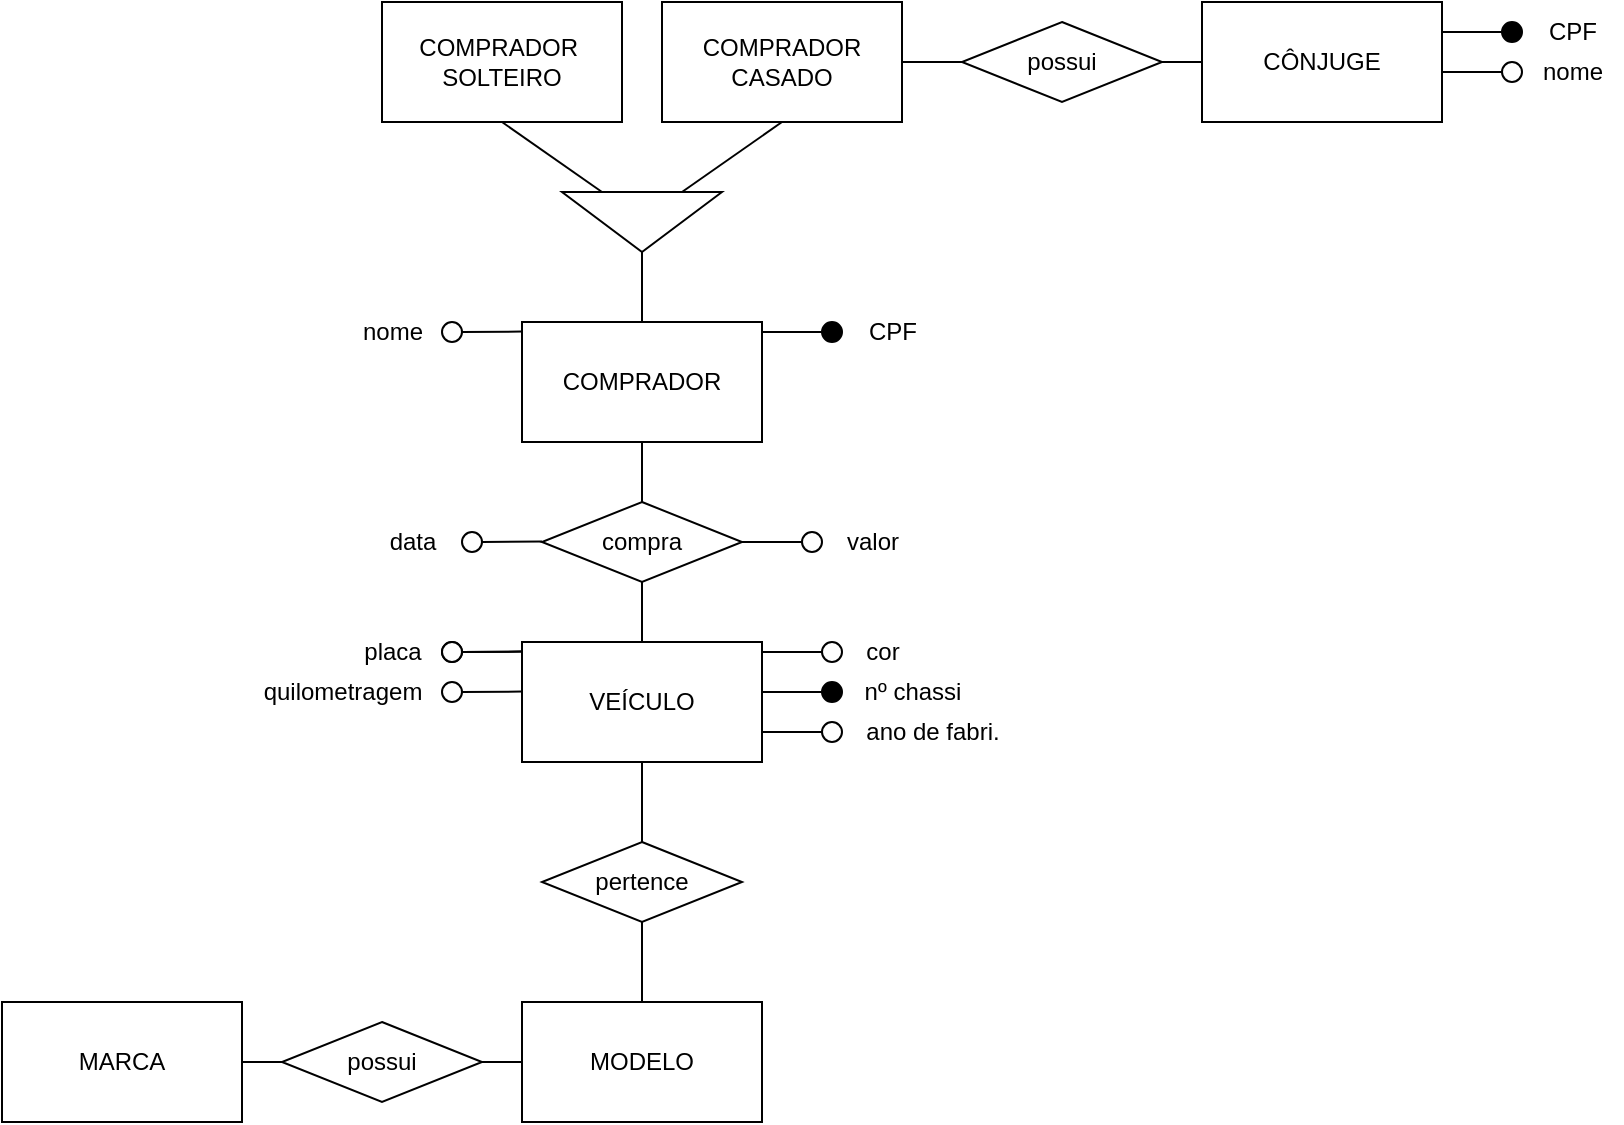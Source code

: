 <mxfile version="21.1.8" type="github">
  <diagram name="Página-1" id="4UaUJJysQdIBshk8qY5e">
    <mxGraphModel dx="1567" dy="920" grid="1" gridSize="10" guides="1" tooltips="1" connect="1" arrows="1" fold="1" page="1" pageScale="1" pageWidth="827" pageHeight="1169" math="0" shadow="0">
      <root>
        <mxCell id="0" />
        <mxCell id="1" parent="0" />
        <mxCell id="hFmW_snhWWxlQv_i0Dny-33" value="MARCA" style="rounded=0;whiteSpace=wrap;html=1;" vertex="1" parent="1">
          <mxGeometry x="40" y="650" width="120" height="60" as="geometry" />
        </mxCell>
        <mxCell id="hFmW_snhWWxlQv_i0Dny-36" value="MODELO" style="rounded=0;whiteSpace=wrap;html=1;" vertex="1" parent="1">
          <mxGeometry x="300" y="650" width="120" height="60" as="geometry" />
        </mxCell>
        <mxCell id="hFmW_snhWWxlQv_i0Dny-57" value="pertence" style="rhombus;whiteSpace=wrap;html=1;" vertex="1" parent="1">
          <mxGeometry x="310" y="570" width="100" height="40" as="geometry" />
        </mxCell>
        <mxCell id="hFmW_snhWWxlQv_i0Dny-58" value="" style="endArrow=none;html=1;rounded=0;entryX=0.5;entryY=1;entryDx=0;entryDy=0;exitX=0.5;exitY=0;exitDx=0;exitDy=0;" edge="1" parent="1" source="hFmW_snhWWxlQv_i0Dny-57" target="hFmW_snhWWxlQv_i0Dny-37">
          <mxGeometry width="50" height="50" relative="1" as="geometry">
            <mxPoint x="420" y="690" as="sourcePoint" />
            <mxPoint x="470" y="640" as="targetPoint" />
          </mxGeometry>
        </mxCell>
        <mxCell id="hFmW_snhWWxlQv_i0Dny-59" value="" style="endArrow=none;html=1;rounded=0;entryX=0.5;entryY=1;entryDx=0;entryDy=0;exitX=0.5;exitY=0;exitDx=0;exitDy=0;" edge="1" parent="1" source="hFmW_snhWWxlQv_i0Dny-36" target="hFmW_snhWWxlQv_i0Dny-57">
          <mxGeometry width="50" height="50" relative="1" as="geometry">
            <mxPoint x="420" y="690" as="sourcePoint" />
            <mxPoint x="470" y="640" as="targetPoint" />
          </mxGeometry>
        </mxCell>
        <mxCell id="hFmW_snhWWxlQv_i0Dny-60" value="possui" style="rhombus;whiteSpace=wrap;html=1;" vertex="1" parent="1">
          <mxGeometry x="180" y="660" width="100" height="40" as="geometry" />
        </mxCell>
        <mxCell id="hFmW_snhWWxlQv_i0Dny-61" value="" style="endArrow=none;html=1;rounded=0;entryX=1;entryY=0.5;entryDx=0;entryDy=0;exitX=0;exitY=0.5;exitDx=0;exitDy=0;" edge="1" parent="1" source="hFmW_snhWWxlQv_i0Dny-36" target="hFmW_snhWWxlQv_i0Dny-60">
          <mxGeometry width="50" height="50" relative="1" as="geometry">
            <mxPoint x="430" y="740" as="sourcePoint" />
            <mxPoint x="480" y="690" as="targetPoint" />
          </mxGeometry>
        </mxCell>
        <mxCell id="hFmW_snhWWxlQv_i0Dny-62" value="" style="endArrow=none;html=1;rounded=0;entryX=1;entryY=0.5;entryDx=0;entryDy=0;exitX=0;exitY=0.5;exitDx=0;exitDy=0;" edge="1" parent="1" source="hFmW_snhWWxlQv_i0Dny-60" target="hFmW_snhWWxlQv_i0Dny-33">
          <mxGeometry width="50" height="50" relative="1" as="geometry">
            <mxPoint x="430" y="740" as="sourcePoint" />
            <mxPoint x="160" y="680" as="targetPoint" />
          </mxGeometry>
        </mxCell>
        <mxCell id="hFmW_snhWWxlQv_i0Dny-63" value="" style="group" vertex="1" connectable="0" parent="1">
          <mxGeometry x="160" y="460" width="390" height="70" as="geometry" />
        </mxCell>
        <mxCell id="hFmW_snhWWxlQv_i0Dny-37" value="VEÍCULO" style="rounded=0;whiteSpace=wrap;html=1;" vertex="1" parent="hFmW_snhWWxlQv_i0Dny-63">
          <mxGeometry x="140" y="10" width="120" height="60" as="geometry" />
        </mxCell>
        <mxCell id="hFmW_snhWWxlQv_i0Dny-38" value="" style="endArrow=none;html=1;rounded=0;entryX=0.5;entryY=1;entryDx=0;entryDy=0;exitX=0.375;exitY=0;exitDx=0;exitDy=0;exitPerimeter=0;" edge="1" parent="hFmW_snhWWxlQv_i0Dny-63">
          <mxGeometry width="50" height="50" relative="1" as="geometry">
            <mxPoint x="285" y="10" as="sourcePoint" />
            <mxPoint x="285" y="10" as="targetPoint" />
          </mxGeometry>
        </mxCell>
        <mxCell id="hFmW_snhWWxlQv_i0Dny-39" value="" style="ellipse;whiteSpace=wrap;html=1;aspect=fixed;" vertex="1" parent="hFmW_snhWWxlQv_i0Dny-63">
          <mxGeometry x="290" y="10" width="10" height="10" as="geometry" />
        </mxCell>
        <mxCell id="hFmW_snhWWxlQv_i0Dny-40" value="" style="endArrow=none;html=1;rounded=0;exitX=1;exitY=0.25;exitDx=0;exitDy=0;entryX=0;entryY=0.5;entryDx=0;entryDy=0;" edge="1" parent="hFmW_snhWWxlQv_i0Dny-63" target="hFmW_snhWWxlQv_i0Dny-39">
          <mxGeometry width="50" height="50" relative="1" as="geometry">
            <mxPoint x="260" y="15" as="sourcePoint" />
            <mxPoint x="295" y="15" as="targetPoint" />
          </mxGeometry>
        </mxCell>
        <mxCell id="hFmW_snhWWxlQv_i0Dny-42" value="" style="ellipse;whiteSpace=wrap;html=1;aspect=fixed;fillColor=#000000;" vertex="1" parent="hFmW_snhWWxlQv_i0Dny-63">
          <mxGeometry x="290" y="30" width="10" height="10" as="geometry" />
        </mxCell>
        <mxCell id="hFmW_snhWWxlQv_i0Dny-43" value="" style="endArrow=none;html=1;rounded=0;exitX=1;exitY=0.25;exitDx=0;exitDy=0;entryX=0;entryY=0.5;entryDx=0;entryDy=0;" edge="1" parent="hFmW_snhWWxlQv_i0Dny-63" target="hFmW_snhWWxlQv_i0Dny-42">
          <mxGeometry width="50" height="50" relative="1" as="geometry">
            <mxPoint x="260" y="35" as="sourcePoint" />
            <mxPoint x="295" y="35" as="targetPoint" />
          </mxGeometry>
        </mxCell>
        <mxCell id="hFmW_snhWWxlQv_i0Dny-45" value="" style="ellipse;whiteSpace=wrap;html=1;aspect=fixed;" vertex="1" parent="hFmW_snhWWxlQv_i0Dny-63">
          <mxGeometry x="290" y="50" width="10" height="10" as="geometry" />
        </mxCell>
        <mxCell id="hFmW_snhWWxlQv_i0Dny-46" value="" style="endArrow=none;html=1;rounded=0;exitX=1;exitY=0.25;exitDx=0;exitDy=0;entryX=0;entryY=0.5;entryDx=0;entryDy=0;" edge="1" parent="hFmW_snhWWxlQv_i0Dny-63" target="hFmW_snhWWxlQv_i0Dny-45">
          <mxGeometry width="50" height="50" relative="1" as="geometry">
            <mxPoint x="260" y="55" as="sourcePoint" />
            <mxPoint x="295" y="55" as="targetPoint" />
          </mxGeometry>
        </mxCell>
        <mxCell id="hFmW_snhWWxlQv_i0Dny-48" value="" style="ellipse;whiteSpace=wrap;html=1;aspect=fixed;fontStyle=1" vertex="1" parent="hFmW_snhWWxlQv_i0Dny-63">
          <mxGeometry x="100" y="10" width="10" height="10" as="geometry" />
        </mxCell>
        <mxCell id="hFmW_snhWWxlQv_i0Dny-49" value="" style="endArrow=none;html=1;rounded=0;exitX=1;exitY=0.5;exitDx=0;exitDy=0;entryX=0;entryY=0.5;entryDx=0;entryDy=0;fontStyle=1" edge="1" parent="hFmW_snhWWxlQv_i0Dny-63" source="hFmW_snhWWxlQv_i0Dny-48">
          <mxGeometry width="50" height="50" relative="1" as="geometry">
            <mxPoint x="110" y="14.8" as="sourcePoint" />
            <mxPoint x="140" y="14.8" as="targetPoint" />
          </mxGeometry>
        </mxCell>
        <mxCell id="hFmW_snhWWxlQv_i0Dny-50" value="placa" style="text;html=1;align=center;verticalAlign=middle;resizable=0;points=[];autosize=1;strokeColor=none;fillColor=none;" vertex="1" parent="hFmW_snhWWxlQv_i0Dny-63">
          <mxGeometry x="50" width="50" height="30" as="geometry" />
        </mxCell>
        <mxCell id="hFmW_snhWWxlQv_i0Dny-51" value="" style="ellipse;whiteSpace=wrap;html=1;aspect=fixed;" vertex="1" parent="hFmW_snhWWxlQv_i0Dny-63">
          <mxGeometry x="100" y="30" width="10" height="10" as="geometry" />
        </mxCell>
        <mxCell id="hFmW_snhWWxlQv_i0Dny-52" value="" style="endArrow=none;html=1;rounded=0;exitX=1;exitY=0.5;exitDx=0;exitDy=0;entryX=0;entryY=0.5;entryDx=0;entryDy=0;" edge="1" parent="hFmW_snhWWxlQv_i0Dny-63" source="hFmW_snhWWxlQv_i0Dny-51">
          <mxGeometry width="50" height="50" relative="1" as="geometry">
            <mxPoint x="110" y="34.8" as="sourcePoint" />
            <mxPoint x="140" y="34.8" as="targetPoint" />
          </mxGeometry>
        </mxCell>
        <mxCell id="hFmW_snhWWxlQv_i0Dny-53" value="quilometragem" style="text;html=1;align=center;verticalAlign=middle;resizable=0;points=[];autosize=1;strokeColor=none;fillColor=none;" vertex="1" parent="hFmW_snhWWxlQv_i0Dny-63">
          <mxGeometry y="20" width="100" height="30" as="geometry" />
        </mxCell>
        <mxCell id="hFmW_snhWWxlQv_i0Dny-54" value="" style="ellipse;whiteSpace=wrap;html=1;aspect=fixed;" vertex="1" parent="hFmW_snhWWxlQv_i0Dny-63">
          <mxGeometry x="100" y="10" width="10" height="10" as="geometry" />
        </mxCell>
        <mxCell id="hFmW_snhWWxlQv_i0Dny-55" value="" style="endArrow=none;html=1;rounded=0;exitX=1;exitY=0.5;exitDx=0;exitDy=0;entryX=0;entryY=0.5;entryDx=0;entryDy=0;" edge="1" parent="hFmW_snhWWxlQv_i0Dny-63" source="hFmW_snhWWxlQv_i0Dny-54">
          <mxGeometry width="50" height="50" relative="1" as="geometry">
            <mxPoint x="110" y="14.8" as="sourcePoint" />
            <mxPoint x="140" y="14.8" as="targetPoint" />
          </mxGeometry>
        </mxCell>
        <mxCell id="hFmW_snhWWxlQv_i0Dny-41" value="cor" style="text;html=1;align=center;verticalAlign=middle;resizable=0;points=[];autosize=1;strokeColor=none;fillColor=none;" vertex="1" parent="hFmW_snhWWxlQv_i0Dny-63">
          <mxGeometry x="300" width="40" height="30" as="geometry" />
        </mxCell>
        <mxCell id="hFmW_snhWWxlQv_i0Dny-44" value="nº chassi" style="text;html=1;align=center;verticalAlign=middle;resizable=0;points=[];autosize=1;strokeColor=none;fillColor=none;" vertex="1" parent="hFmW_snhWWxlQv_i0Dny-63">
          <mxGeometry x="300" y="20" width="70" height="30" as="geometry" />
        </mxCell>
        <mxCell id="hFmW_snhWWxlQv_i0Dny-47" value="ano de fabri." style="text;html=1;align=center;verticalAlign=middle;resizable=0;points=[];autosize=1;strokeColor=none;fillColor=none;" vertex="1" parent="hFmW_snhWWxlQv_i0Dny-63">
          <mxGeometry x="300" y="40" width="90" height="30" as="geometry" />
        </mxCell>
        <mxCell id="hFmW_snhWWxlQv_i0Dny-64" value="COMPRADOR" style="rounded=0;whiteSpace=wrap;html=1;" vertex="1" parent="1">
          <mxGeometry x="300" y="310" width="120" height="60" as="geometry" />
        </mxCell>
        <mxCell id="hFmW_snhWWxlQv_i0Dny-66" value="compra" style="rhombus;whiteSpace=wrap;html=1;" vertex="1" parent="1">
          <mxGeometry x="310" y="400" width="100" height="40" as="geometry" />
        </mxCell>
        <mxCell id="hFmW_snhWWxlQv_i0Dny-67" value="" style="endArrow=none;html=1;rounded=0;entryX=0.5;entryY=1;entryDx=0;entryDy=0;exitX=0.5;exitY=0;exitDx=0;exitDy=0;" edge="1" parent="1" source="hFmW_snhWWxlQv_i0Dny-66" target="hFmW_snhWWxlQv_i0Dny-64">
          <mxGeometry width="50" height="50" relative="1" as="geometry">
            <mxPoint x="470" y="430" as="sourcePoint" />
            <mxPoint x="520" y="380" as="targetPoint" />
          </mxGeometry>
        </mxCell>
        <mxCell id="hFmW_snhWWxlQv_i0Dny-68" value="" style="endArrow=none;html=1;rounded=0;entryX=0.5;entryY=1;entryDx=0;entryDy=0;exitX=0.5;exitY=0;exitDx=0;exitDy=0;" edge="1" parent="1" source="hFmW_snhWWxlQv_i0Dny-37" target="hFmW_snhWWxlQv_i0Dny-66">
          <mxGeometry width="50" height="50" relative="1" as="geometry">
            <mxPoint x="470" y="430" as="sourcePoint" />
            <mxPoint x="520" y="380" as="targetPoint" />
          </mxGeometry>
        </mxCell>
        <mxCell id="hFmW_snhWWxlQv_i0Dny-69" value="" style="ellipse;whiteSpace=wrap;html=1;aspect=fixed;" vertex="1" parent="1">
          <mxGeometry x="270" y="415" width="10" height="10" as="geometry" />
        </mxCell>
        <mxCell id="hFmW_snhWWxlQv_i0Dny-70" value="" style="endArrow=none;html=1;rounded=0;exitX=1;exitY=0.5;exitDx=0;exitDy=0;entryX=0;entryY=0.5;entryDx=0;entryDy=0;" edge="1" parent="1" source="hFmW_snhWWxlQv_i0Dny-69">
          <mxGeometry width="50" height="50" relative="1" as="geometry">
            <mxPoint x="280" y="419.8" as="sourcePoint" />
            <mxPoint x="310" y="419.8" as="targetPoint" />
          </mxGeometry>
        </mxCell>
        <mxCell id="hFmW_snhWWxlQv_i0Dny-71" value="data" style="text;html=1;align=center;verticalAlign=middle;resizable=0;points=[];autosize=1;strokeColor=none;fillColor=none;" vertex="1" parent="1">
          <mxGeometry x="220" y="405" width="50" height="30" as="geometry" />
        </mxCell>
        <mxCell id="hFmW_snhWWxlQv_i0Dny-72" value="" style="ellipse;whiteSpace=wrap;html=1;aspect=fixed;" vertex="1" parent="1">
          <mxGeometry x="440" y="415" width="10" height="10" as="geometry" />
        </mxCell>
        <mxCell id="hFmW_snhWWxlQv_i0Dny-73" value="" style="endArrow=none;html=1;rounded=0;exitX=1;exitY=0.25;exitDx=0;exitDy=0;entryX=0;entryY=0.5;entryDx=0;entryDy=0;" edge="1" parent="1" target="hFmW_snhWWxlQv_i0Dny-72">
          <mxGeometry width="50" height="50" relative="1" as="geometry">
            <mxPoint x="410" y="420" as="sourcePoint" />
            <mxPoint x="445" y="420" as="targetPoint" />
          </mxGeometry>
        </mxCell>
        <mxCell id="hFmW_snhWWxlQv_i0Dny-74" value="valor" style="text;html=1;align=center;verticalAlign=middle;resizable=0;points=[];autosize=1;strokeColor=none;fillColor=none;" vertex="1" parent="1">
          <mxGeometry x="450" y="405" width="50" height="30" as="geometry" />
        </mxCell>
        <mxCell id="hFmW_snhWWxlQv_i0Dny-76" value="" style="triangle;whiteSpace=wrap;html=1;rotation=90;" vertex="1" parent="1">
          <mxGeometry x="345" y="220" width="30" height="80" as="geometry" />
        </mxCell>
        <mxCell id="hFmW_snhWWxlQv_i0Dny-77" value="" style="endArrow=none;html=1;rounded=0;entryX=1;entryY=0.5;entryDx=0;entryDy=0;exitX=0.5;exitY=0;exitDx=0;exitDy=0;" edge="1" parent="1" source="hFmW_snhWWxlQv_i0Dny-64" target="hFmW_snhWWxlQv_i0Dny-76">
          <mxGeometry width="50" height="50" relative="1" as="geometry">
            <mxPoint x="440" y="330" as="sourcePoint" />
            <mxPoint x="490" y="280" as="targetPoint" />
          </mxGeometry>
        </mxCell>
        <mxCell id="hFmW_snhWWxlQv_i0Dny-78" value="COMPRADOR&amp;nbsp;&lt;br&gt;SOLTEIRO" style="rounded=0;whiteSpace=wrap;html=1;" vertex="1" parent="1">
          <mxGeometry x="230" y="150" width="120" height="60" as="geometry" />
        </mxCell>
        <mxCell id="hFmW_snhWWxlQv_i0Dny-79" value="COMPRADOR CASADO" style="rounded=0;whiteSpace=wrap;html=1;" vertex="1" parent="1">
          <mxGeometry x="370" y="150" width="120" height="60" as="geometry" />
        </mxCell>
        <mxCell id="hFmW_snhWWxlQv_i0Dny-80" value="" style="endArrow=none;html=1;rounded=0;entryX=0.5;entryY=1;entryDx=0;entryDy=0;exitX=0;exitY=0.25;exitDx=0;exitDy=0;" edge="1" parent="1" source="hFmW_snhWWxlQv_i0Dny-76" target="hFmW_snhWWxlQv_i0Dny-79">
          <mxGeometry width="50" height="50" relative="1" as="geometry">
            <mxPoint x="350" y="270" as="sourcePoint" />
            <mxPoint x="400" y="220" as="targetPoint" />
          </mxGeometry>
        </mxCell>
        <mxCell id="hFmW_snhWWxlQv_i0Dny-81" value="" style="endArrow=none;html=1;rounded=0;entryX=0.5;entryY=1;entryDx=0;entryDy=0;exitX=0;exitY=0.75;exitDx=0;exitDy=0;" edge="1" parent="1" source="hFmW_snhWWxlQv_i0Dny-76" target="hFmW_snhWWxlQv_i0Dny-78">
          <mxGeometry width="50" height="50" relative="1" as="geometry">
            <mxPoint x="350" y="270" as="sourcePoint" />
            <mxPoint x="400" y="220" as="targetPoint" />
          </mxGeometry>
        </mxCell>
        <mxCell id="hFmW_snhWWxlQv_i0Dny-83" value="" style="ellipse;whiteSpace=wrap;html=1;aspect=fixed;" vertex="1" parent="1">
          <mxGeometry x="260" y="310" width="10" height="10" as="geometry" />
        </mxCell>
        <mxCell id="hFmW_snhWWxlQv_i0Dny-84" value="" style="endArrow=none;html=1;rounded=0;exitX=1;exitY=0.5;exitDx=0;exitDy=0;entryX=0;entryY=0.5;entryDx=0;entryDy=0;" edge="1" parent="1" source="hFmW_snhWWxlQv_i0Dny-83">
          <mxGeometry width="50" height="50" relative="1" as="geometry">
            <mxPoint x="270" y="314.8" as="sourcePoint" />
            <mxPoint x="300" y="314.8" as="targetPoint" />
          </mxGeometry>
        </mxCell>
        <mxCell id="hFmW_snhWWxlQv_i0Dny-85" value="nome" style="text;html=1;align=center;verticalAlign=middle;resizable=0;points=[];autosize=1;strokeColor=none;fillColor=none;" vertex="1" parent="1">
          <mxGeometry x="210" y="300" width="50" height="30" as="geometry" />
        </mxCell>
        <mxCell id="hFmW_snhWWxlQv_i0Dny-86" value="" style="ellipse;whiteSpace=wrap;html=1;aspect=fixed;fillColor=#000000;" vertex="1" parent="1">
          <mxGeometry x="450" y="310" width="10" height="10" as="geometry" />
        </mxCell>
        <mxCell id="hFmW_snhWWxlQv_i0Dny-87" value="" style="endArrow=none;html=1;rounded=0;exitX=1;exitY=0.25;exitDx=0;exitDy=0;entryX=0;entryY=0.5;entryDx=0;entryDy=0;" edge="1" parent="1" target="hFmW_snhWWxlQv_i0Dny-86">
          <mxGeometry width="50" height="50" relative="1" as="geometry">
            <mxPoint x="420" y="315" as="sourcePoint" />
            <mxPoint x="455" y="315" as="targetPoint" />
          </mxGeometry>
        </mxCell>
        <mxCell id="hFmW_snhWWxlQv_i0Dny-88" value="CPF" style="text;html=1;align=center;verticalAlign=middle;resizable=0;points=[];autosize=1;strokeColor=none;fillColor=none;" vertex="1" parent="1">
          <mxGeometry x="460" y="300" width="50" height="30" as="geometry" />
        </mxCell>
        <mxCell id="hFmW_snhWWxlQv_i0Dny-94" value="CÔNJUGE" style="rounded=0;whiteSpace=wrap;html=1;" vertex="1" parent="1">
          <mxGeometry x="640" y="150" width="120" height="60" as="geometry" />
        </mxCell>
        <mxCell id="hFmW_snhWWxlQv_i0Dny-95" value="possui" style="rhombus;whiteSpace=wrap;html=1;" vertex="1" parent="1">
          <mxGeometry x="520" y="160" width="100" height="40" as="geometry" />
        </mxCell>
        <mxCell id="hFmW_snhWWxlQv_i0Dny-96" value="" style="endArrow=none;html=1;rounded=0;entryX=1;entryY=0.5;entryDx=0;entryDy=0;exitX=0;exitY=0.5;exitDx=0;exitDy=0;" edge="1" parent="1" source="hFmW_snhWWxlQv_i0Dny-95" target="hFmW_snhWWxlQv_i0Dny-79">
          <mxGeometry width="50" height="50" relative="1" as="geometry">
            <mxPoint x="500" y="180" as="sourcePoint" />
            <mxPoint x="550" y="130" as="targetPoint" />
          </mxGeometry>
        </mxCell>
        <mxCell id="hFmW_snhWWxlQv_i0Dny-97" value="" style="endArrow=none;html=1;rounded=0;entryX=0;entryY=0.5;entryDx=0;entryDy=0;exitX=1;exitY=0.5;exitDx=0;exitDy=0;" edge="1" parent="1" source="hFmW_snhWWxlQv_i0Dny-95" target="hFmW_snhWWxlQv_i0Dny-94">
          <mxGeometry width="50" height="50" relative="1" as="geometry">
            <mxPoint x="500" y="180" as="sourcePoint" />
            <mxPoint x="550" y="130" as="targetPoint" />
          </mxGeometry>
        </mxCell>
        <mxCell id="hFmW_snhWWxlQv_i0Dny-99" value="" style="ellipse;whiteSpace=wrap;html=1;aspect=fixed;fillColor=#000000;" vertex="1" parent="1">
          <mxGeometry x="790" y="160" width="10" height="10" as="geometry" />
        </mxCell>
        <mxCell id="hFmW_snhWWxlQv_i0Dny-100" value="" style="endArrow=none;html=1;rounded=0;exitX=1;exitY=0.25;exitDx=0;exitDy=0;entryX=0;entryY=0.5;entryDx=0;entryDy=0;" edge="1" parent="1" target="hFmW_snhWWxlQv_i0Dny-99">
          <mxGeometry width="50" height="50" relative="1" as="geometry">
            <mxPoint x="760" y="165" as="sourcePoint" />
            <mxPoint x="795" y="165" as="targetPoint" />
          </mxGeometry>
        </mxCell>
        <mxCell id="hFmW_snhWWxlQv_i0Dny-101" value="CPF" style="text;html=1;align=center;verticalAlign=middle;resizable=0;points=[];autosize=1;strokeColor=none;fillColor=none;" vertex="1" parent="1">
          <mxGeometry x="800" y="150" width="50" height="30" as="geometry" />
        </mxCell>
        <mxCell id="hFmW_snhWWxlQv_i0Dny-102" value="" style="ellipse;whiteSpace=wrap;html=1;aspect=fixed;" vertex="1" parent="1">
          <mxGeometry x="790" y="180" width="10" height="10" as="geometry" />
        </mxCell>
        <mxCell id="hFmW_snhWWxlQv_i0Dny-103" value="" style="endArrow=none;html=1;rounded=0;exitX=1;exitY=0.25;exitDx=0;exitDy=0;entryX=0;entryY=0.5;entryDx=0;entryDy=0;" edge="1" parent="1" target="hFmW_snhWWxlQv_i0Dny-102">
          <mxGeometry width="50" height="50" relative="1" as="geometry">
            <mxPoint x="760" y="185" as="sourcePoint" />
            <mxPoint x="795" y="185" as="targetPoint" />
          </mxGeometry>
        </mxCell>
        <mxCell id="hFmW_snhWWxlQv_i0Dny-104" value="nome" style="text;html=1;align=center;verticalAlign=middle;resizable=0;points=[];autosize=1;strokeColor=none;fillColor=none;" vertex="1" parent="1">
          <mxGeometry x="800" y="170" width="50" height="30" as="geometry" />
        </mxCell>
      </root>
    </mxGraphModel>
  </diagram>
</mxfile>
